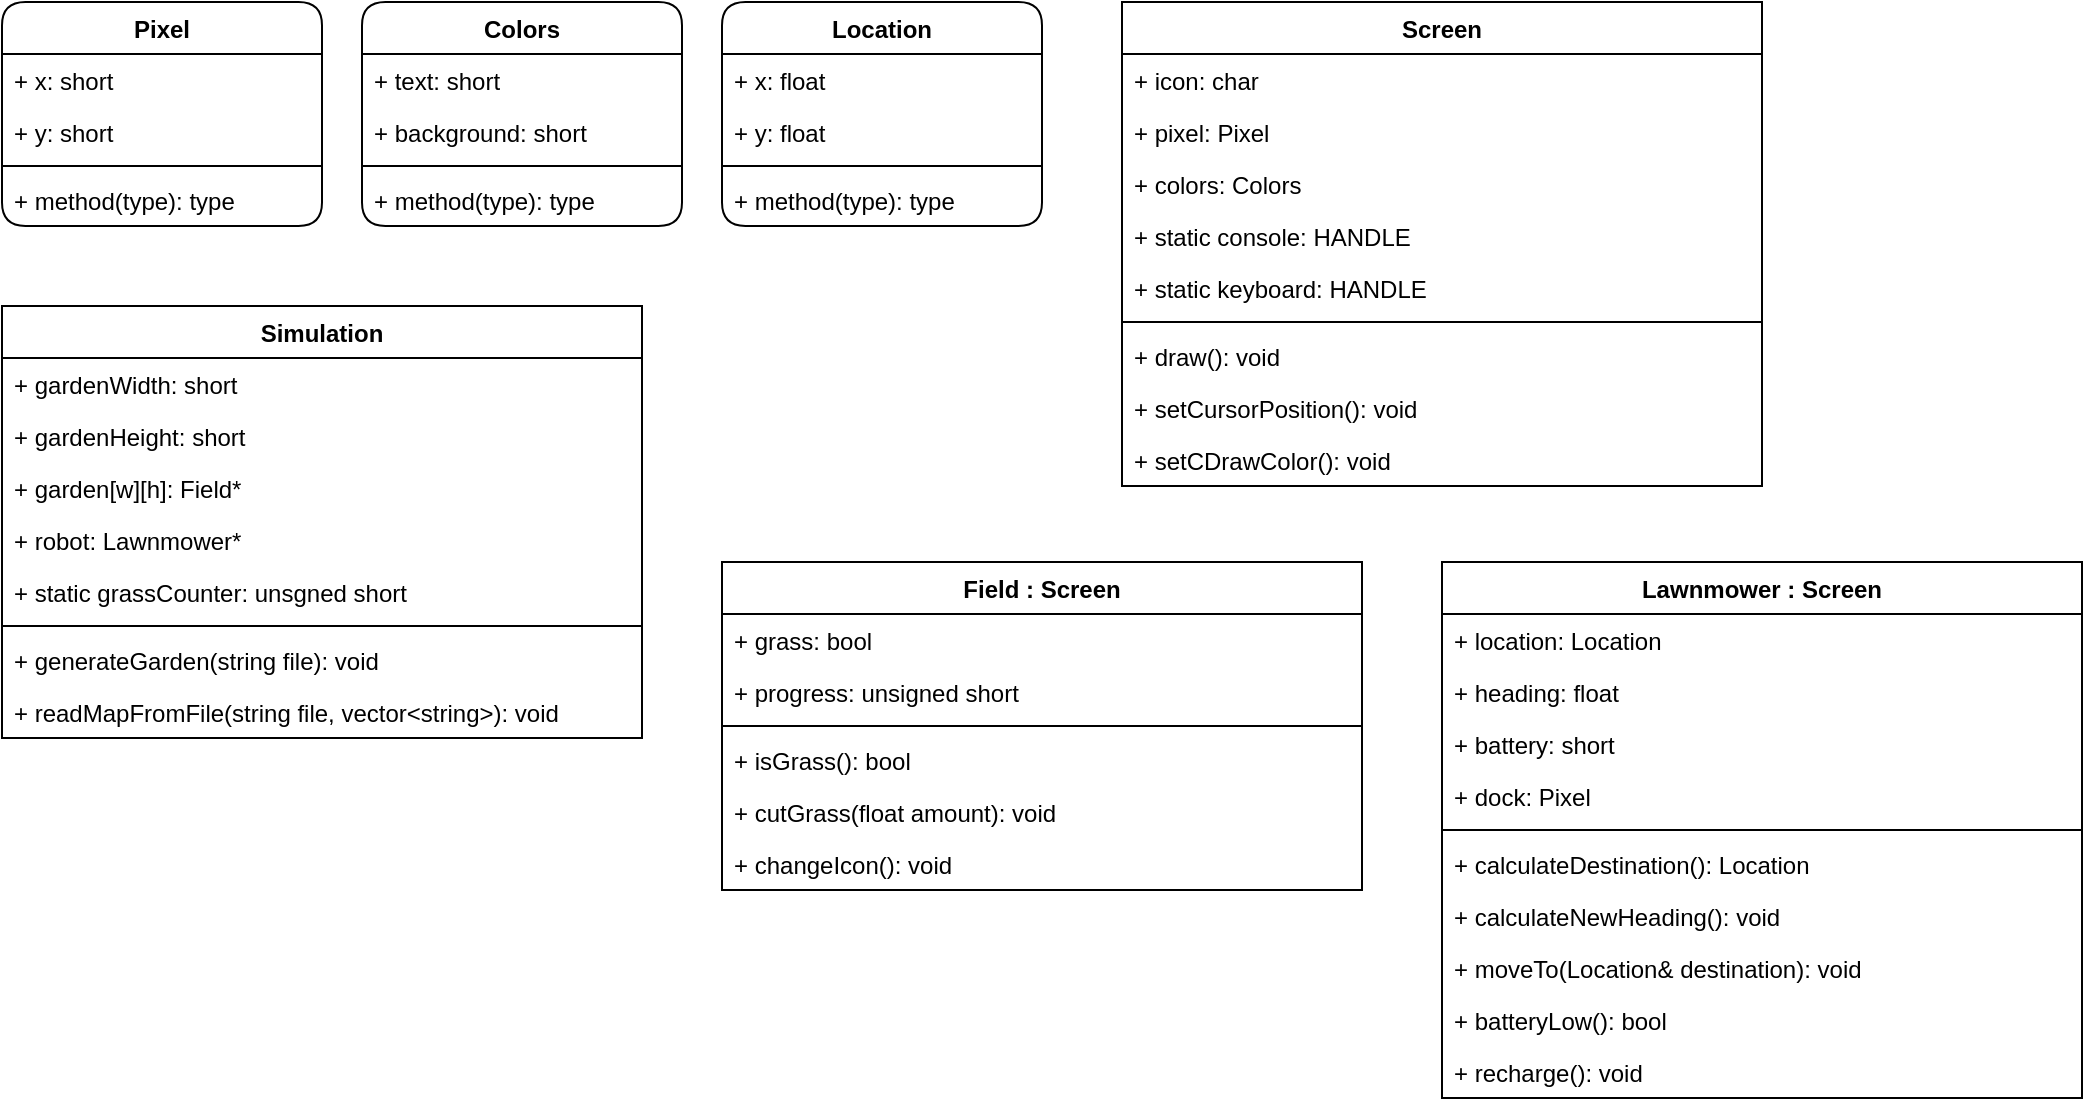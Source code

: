 <mxfile version="20.7.4" type="device"><diagram name="Page-1" id="9f46799a-70d6-7492-0946-bef42562c5a5"><mxGraphModel dx="1246" dy="822" grid="1" gridSize="10" guides="1" tooltips="1" connect="1" arrows="1" fold="1" page="1" pageScale="1" pageWidth="1100" pageHeight="850" background="none" math="0" shadow="0"><root><mxCell id="0"/><mxCell id="1" parent="0"/><mxCell id="ihpN7sSjjYVdaVHBlYNG-5" value="Lawnmower : Screen" style="swimlane;fontStyle=1;align=center;verticalAlign=top;childLayout=stackLayout;horizontal=1;startSize=26;horizontalStack=0;resizeParent=1;resizeParentMax=0;resizeLast=0;collapsible=1;marginBottom=0;" vertex="1" parent="1"><mxGeometry x="760" y="320" width="320" height="268" as="geometry"/></mxCell><mxCell id="ihpN7sSjjYVdaVHBlYNG-6" value="+ location: Location" style="text;strokeColor=none;fillColor=none;align=left;verticalAlign=top;spacingLeft=4;spacingRight=4;overflow=hidden;rotatable=0;points=[[0,0.5],[1,0.5]];portConstraint=eastwest;" vertex="1" parent="ihpN7sSjjYVdaVHBlYNG-5"><mxGeometry y="26" width="320" height="26" as="geometry"/></mxCell><mxCell id="ihpN7sSjjYVdaVHBlYNG-10" value="+ heading: float" style="text;strokeColor=none;fillColor=none;align=left;verticalAlign=top;spacingLeft=4;spacingRight=4;overflow=hidden;rotatable=0;points=[[0,0.5],[1,0.5]];portConstraint=eastwest;" vertex="1" parent="ihpN7sSjjYVdaVHBlYNG-5"><mxGeometry y="52" width="320" height="26" as="geometry"/></mxCell><mxCell id="ihpN7sSjjYVdaVHBlYNG-9" value="+ battery: short" style="text;strokeColor=none;fillColor=none;align=left;verticalAlign=top;spacingLeft=4;spacingRight=4;overflow=hidden;rotatable=0;points=[[0,0.5],[1,0.5]];portConstraint=eastwest;" vertex="1" parent="ihpN7sSjjYVdaVHBlYNG-5"><mxGeometry y="78" width="320" height="26" as="geometry"/></mxCell><mxCell id="ihpN7sSjjYVdaVHBlYNG-57" value="+ dock: Pixel" style="text;strokeColor=none;fillColor=none;align=left;verticalAlign=top;spacingLeft=4;spacingRight=4;overflow=hidden;rotatable=0;points=[[0,0.5],[1,0.5]];portConstraint=eastwest;" vertex="1" parent="ihpN7sSjjYVdaVHBlYNG-5"><mxGeometry y="104" width="320" height="26" as="geometry"/></mxCell><mxCell id="ihpN7sSjjYVdaVHBlYNG-7" value="" style="line;strokeWidth=1;fillColor=none;align=left;verticalAlign=middle;spacingTop=-1;spacingLeft=3;spacingRight=3;rotatable=0;labelPosition=right;points=[];portConstraint=eastwest;strokeColor=inherit;" vertex="1" parent="ihpN7sSjjYVdaVHBlYNG-5"><mxGeometry y="130" width="320" height="8" as="geometry"/></mxCell><mxCell id="ihpN7sSjjYVdaVHBlYNG-8" value="+ calculateDestination(): Location" style="text;strokeColor=none;fillColor=none;align=left;verticalAlign=top;spacingLeft=4;spacingRight=4;overflow=hidden;rotatable=0;points=[[0,0.5],[1,0.5]];portConstraint=eastwest;" vertex="1" parent="ihpN7sSjjYVdaVHBlYNG-5"><mxGeometry y="138" width="320" height="26" as="geometry"/></mxCell><mxCell id="ihpN7sSjjYVdaVHBlYNG-66" value="+ calculateNewHeading(): void" style="text;strokeColor=none;fillColor=none;align=left;verticalAlign=top;spacingLeft=4;spacingRight=4;overflow=hidden;rotatable=0;points=[[0,0.5],[1,0.5]];portConstraint=eastwest;" vertex="1" parent="ihpN7sSjjYVdaVHBlYNG-5"><mxGeometry y="164" width="320" height="26" as="geometry"/></mxCell><mxCell id="ihpN7sSjjYVdaVHBlYNG-65" value="+ moveTo(Location&amp; destination): void" style="text;strokeColor=none;fillColor=none;align=left;verticalAlign=top;spacingLeft=4;spacingRight=4;overflow=hidden;rotatable=0;points=[[0,0.5],[1,0.5]];portConstraint=eastwest;" vertex="1" parent="ihpN7sSjjYVdaVHBlYNG-5"><mxGeometry y="190" width="320" height="26" as="geometry"/></mxCell><mxCell id="ihpN7sSjjYVdaVHBlYNG-67" value="+ batteryLow(): bool" style="text;strokeColor=none;fillColor=none;align=left;verticalAlign=top;spacingLeft=4;spacingRight=4;overflow=hidden;rotatable=0;points=[[0,0.5],[1,0.5]];portConstraint=eastwest;" vertex="1" parent="ihpN7sSjjYVdaVHBlYNG-5"><mxGeometry y="216" width="320" height="26" as="geometry"/></mxCell><mxCell id="ihpN7sSjjYVdaVHBlYNG-70" value="+ recharge(): void" style="text;strokeColor=none;fillColor=none;align=left;verticalAlign=top;spacingLeft=4;spacingRight=4;overflow=hidden;rotatable=0;points=[[0,0.5],[1,0.5]];portConstraint=eastwest;" vertex="1" parent="ihpN7sSjjYVdaVHBlYNG-5"><mxGeometry y="242" width="320" height="26" as="geometry"/></mxCell><mxCell id="ihpN7sSjjYVdaVHBlYNG-23" value="Location" style="swimlane;fontStyle=1;align=center;verticalAlign=top;childLayout=stackLayout;horizontal=1;startSize=26;horizontalStack=0;resizeParent=1;resizeParentMax=0;resizeLast=0;collapsible=1;marginBottom=0;rounded=1;swimlaneLine=1;" vertex="1" parent="1"><mxGeometry x="400" y="40" width="160" height="112" as="geometry"/></mxCell><mxCell id="ihpN7sSjjYVdaVHBlYNG-24" value="+ x: float" style="text;strokeColor=none;fillColor=none;align=left;verticalAlign=top;spacingLeft=4;spacingRight=4;overflow=hidden;rotatable=0;points=[[0,0.5],[1,0.5]];portConstraint=eastwest;" vertex="1" parent="ihpN7sSjjYVdaVHBlYNG-23"><mxGeometry y="26" width="160" height="26" as="geometry"/></mxCell><mxCell id="ihpN7sSjjYVdaVHBlYNG-27" value="+ y: float" style="text;strokeColor=none;fillColor=none;align=left;verticalAlign=top;spacingLeft=4;spacingRight=4;overflow=hidden;rotatable=0;points=[[0,0.5],[1,0.5]];portConstraint=eastwest;" vertex="1" parent="ihpN7sSjjYVdaVHBlYNG-23"><mxGeometry y="52" width="160" height="26" as="geometry"/></mxCell><mxCell id="ihpN7sSjjYVdaVHBlYNG-25" value="" style="line;strokeWidth=1;fillColor=none;align=left;verticalAlign=middle;spacingTop=-1;spacingLeft=3;spacingRight=3;rotatable=0;labelPosition=right;points=[];portConstraint=eastwest;strokeColor=inherit;" vertex="1" parent="ihpN7sSjjYVdaVHBlYNG-23"><mxGeometry y="78" width="160" height="8" as="geometry"/></mxCell><mxCell id="ihpN7sSjjYVdaVHBlYNG-26" value="+ method(type): type" style="text;strokeColor=none;fillColor=none;align=left;verticalAlign=top;spacingLeft=4;spacingRight=4;overflow=hidden;rotatable=0;points=[[0,0.5],[1,0.5]];portConstraint=eastwest;" vertex="1" parent="ihpN7sSjjYVdaVHBlYNG-23"><mxGeometry y="86" width="160" height="26" as="geometry"/></mxCell><mxCell id="ihpN7sSjjYVdaVHBlYNG-36" value="Screen" style="swimlane;fontStyle=1;align=center;verticalAlign=top;childLayout=stackLayout;horizontal=1;startSize=26;horizontalStack=0;resizeParent=1;resizeParentMax=0;resizeLast=0;collapsible=1;marginBottom=0;rounded=0;" vertex="1" parent="1"><mxGeometry x="600" y="40" width="320" height="242" as="geometry"/></mxCell><mxCell id="ihpN7sSjjYVdaVHBlYNG-45" value="+ icon: char" style="text;strokeColor=none;fillColor=none;align=left;verticalAlign=top;spacingLeft=4;spacingRight=4;overflow=hidden;rotatable=0;points=[[0,0.5],[1,0.5]];portConstraint=eastwest;rounded=1;" vertex="1" parent="ihpN7sSjjYVdaVHBlYNG-36"><mxGeometry y="26" width="320" height="26" as="geometry"/></mxCell><mxCell id="ihpN7sSjjYVdaVHBlYNG-37" value="+ pixel: Pixel" style="text;strokeColor=none;fillColor=none;align=left;verticalAlign=top;spacingLeft=4;spacingRight=4;overflow=hidden;rotatable=0;points=[[0,0.5],[1,0.5]];portConstraint=eastwest;rounded=1;" vertex="1" parent="ihpN7sSjjYVdaVHBlYNG-36"><mxGeometry y="52" width="320" height="26" as="geometry"/></mxCell><mxCell id="ihpN7sSjjYVdaVHBlYNG-46" value="+ colors: Colors" style="text;strokeColor=none;fillColor=none;align=left;verticalAlign=top;spacingLeft=4;spacingRight=4;overflow=hidden;rotatable=0;points=[[0,0.5],[1,0.5]];portConstraint=eastwest;rounded=1;" vertex="1" parent="ihpN7sSjjYVdaVHBlYNG-36"><mxGeometry y="78" width="320" height="26" as="geometry"/></mxCell><mxCell id="ihpN7sSjjYVdaVHBlYNG-77" value="+ static console: HANDLE" style="text;strokeColor=none;fillColor=none;align=left;verticalAlign=top;spacingLeft=4;spacingRight=4;overflow=hidden;rotatable=0;points=[[0,0.5],[1,0.5]];portConstraint=eastwest;rounded=1;" vertex="1" parent="ihpN7sSjjYVdaVHBlYNG-36"><mxGeometry y="104" width="320" height="26" as="geometry"/></mxCell><mxCell id="ihpN7sSjjYVdaVHBlYNG-78" value="+ static keyboard: HANDLE" style="text;strokeColor=none;fillColor=none;align=left;verticalAlign=top;spacingLeft=4;spacingRight=4;overflow=hidden;rotatable=0;points=[[0,0.5],[1,0.5]];portConstraint=eastwest;rounded=1;" vertex="1" parent="ihpN7sSjjYVdaVHBlYNG-36"><mxGeometry y="130" width="320" height="26" as="geometry"/></mxCell><mxCell id="ihpN7sSjjYVdaVHBlYNG-38" value="" style="line;strokeWidth=1;fillColor=none;align=left;verticalAlign=middle;spacingTop=-1;spacingLeft=3;spacingRight=3;rotatable=0;labelPosition=right;points=[];portConstraint=eastwest;strokeColor=inherit;rounded=1;" vertex="1" parent="ihpN7sSjjYVdaVHBlYNG-36"><mxGeometry y="156" width="320" height="8" as="geometry"/></mxCell><mxCell id="ihpN7sSjjYVdaVHBlYNG-39" value="+ draw(): void" style="text;strokeColor=none;fillColor=none;align=left;verticalAlign=top;spacingLeft=4;spacingRight=4;overflow=hidden;rotatable=0;points=[[0,0.5],[1,0.5]];portConstraint=eastwest;rounded=1;" vertex="1" parent="ihpN7sSjjYVdaVHBlYNG-36"><mxGeometry y="164" width="320" height="26" as="geometry"/></mxCell><mxCell id="ihpN7sSjjYVdaVHBlYNG-75" value="+ setCursorPosition(): void" style="text;strokeColor=none;fillColor=none;align=left;verticalAlign=top;spacingLeft=4;spacingRight=4;overflow=hidden;rotatable=0;points=[[0,0.5],[1,0.5]];portConstraint=eastwest;rounded=1;" vertex="1" parent="ihpN7sSjjYVdaVHBlYNG-36"><mxGeometry y="190" width="320" height="26" as="geometry"/></mxCell><mxCell id="ihpN7sSjjYVdaVHBlYNG-76" value="+ setCDrawColor(): void" style="text;strokeColor=none;fillColor=none;align=left;verticalAlign=top;spacingLeft=4;spacingRight=4;overflow=hidden;rotatable=0;points=[[0,0.5],[1,0.5]];portConstraint=eastwest;rounded=1;" vertex="1" parent="ihpN7sSjjYVdaVHBlYNG-36"><mxGeometry y="216" width="320" height="26" as="geometry"/></mxCell><mxCell id="ihpN7sSjjYVdaVHBlYNG-40" value="Pixel" style="swimlane;fontStyle=1;align=center;verticalAlign=top;childLayout=stackLayout;horizontal=1;startSize=26;horizontalStack=0;resizeParent=1;resizeParentMax=0;resizeLast=0;collapsible=1;marginBottom=0;rounded=1;" vertex="1" parent="1"><mxGeometry x="40" y="40" width="160" height="112" as="geometry"/></mxCell><mxCell id="ihpN7sSjjYVdaVHBlYNG-41" value="+ x: short" style="text;strokeColor=none;fillColor=none;align=left;verticalAlign=top;spacingLeft=4;spacingRight=4;overflow=hidden;rotatable=0;points=[[0,0.5],[1,0.5]];portConstraint=eastwest;rounded=1;" vertex="1" parent="ihpN7sSjjYVdaVHBlYNG-40"><mxGeometry y="26" width="160" height="26" as="geometry"/></mxCell><mxCell id="ihpN7sSjjYVdaVHBlYNG-44" value="+ y: short" style="text;strokeColor=none;fillColor=none;align=left;verticalAlign=top;spacingLeft=4;spacingRight=4;overflow=hidden;rotatable=0;points=[[0,0.5],[1,0.5]];portConstraint=eastwest;rounded=1;" vertex="1" parent="ihpN7sSjjYVdaVHBlYNG-40"><mxGeometry y="52" width="160" height="26" as="geometry"/></mxCell><mxCell id="ihpN7sSjjYVdaVHBlYNG-42" value="" style="line;strokeWidth=1;fillColor=none;align=left;verticalAlign=middle;spacingTop=-1;spacingLeft=3;spacingRight=3;rotatable=0;labelPosition=right;points=[];portConstraint=eastwest;strokeColor=inherit;rounded=1;" vertex="1" parent="ihpN7sSjjYVdaVHBlYNG-40"><mxGeometry y="78" width="160" height="8" as="geometry"/></mxCell><mxCell id="ihpN7sSjjYVdaVHBlYNG-43" value="+ method(type): type" style="text;strokeColor=none;fillColor=none;align=left;verticalAlign=top;spacingLeft=4;spacingRight=4;overflow=hidden;rotatable=0;points=[[0,0.5],[1,0.5]];portConstraint=eastwest;rounded=1;" vertex="1" parent="ihpN7sSjjYVdaVHBlYNG-40"><mxGeometry y="86" width="160" height="26" as="geometry"/></mxCell><mxCell id="ihpN7sSjjYVdaVHBlYNG-47" value="Colors" style="swimlane;fontStyle=1;align=center;verticalAlign=top;childLayout=stackLayout;horizontal=1;startSize=26;horizontalStack=0;resizeParent=1;resizeParentMax=0;resizeLast=0;collapsible=1;marginBottom=0;rounded=1;" vertex="1" parent="1"><mxGeometry x="220" y="40" width="160" height="112" as="geometry"/></mxCell><mxCell id="ihpN7sSjjYVdaVHBlYNG-48" value="+ text: short" style="text;strokeColor=none;fillColor=none;align=left;verticalAlign=top;spacingLeft=4;spacingRight=4;overflow=hidden;rotatable=0;points=[[0,0.5],[1,0.5]];portConstraint=eastwest;rounded=1;" vertex="1" parent="ihpN7sSjjYVdaVHBlYNG-47"><mxGeometry y="26" width="160" height="26" as="geometry"/></mxCell><mxCell id="ihpN7sSjjYVdaVHBlYNG-51" value="+ background: short" style="text;strokeColor=none;fillColor=none;align=left;verticalAlign=top;spacingLeft=4;spacingRight=4;overflow=hidden;rotatable=0;points=[[0,0.5],[1,0.5]];portConstraint=eastwest;rounded=1;" vertex="1" parent="ihpN7sSjjYVdaVHBlYNG-47"><mxGeometry y="52" width="160" height="26" as="geometry"/></mxCell><mxCell id="ihpN7sSjjYVdaVHBlYNG-49" value="" style="line;strokeWidth=1;fillColor=none;align=left;verticalAlign=middle;spacingTop=-1;spacingLeft=3;spacingRight=3;rotatable=0;labelPosition=right;points=[];portConstraint=eastwest;strokeColor=inherit;rounded=1;" vertex="1" parent="ihpN7sSjjYVdaVHBlYNG-47"><mxGeometry y="78" width="160" height="8" as="geometry"/></mxCell><mxCell id="ihpN7sSjjYVdaVHBlYNG-50" value="+ method(type): type" style="text;strokeColor=none;fillColor=none;align=left;verticalAlign=top;spacingLeft=4;spacingRight=4;overflow=hidden;rotatable=0;points=[[0,0.5],[1,0.5]];portConstraint=eastwest;rounded=1;" vertex="1" parent="ihpN7sSjjYVdaVHBlYNG-47"><mxGeometry y="86" width="160" height="26" as="geometry"/></mxCell><mxCell id="ihpN7sSjjYVdaVHBlYNG-52" value="Simulation" style="swimlane;fontStyle=1;align=center;verticalAlign=top;childLayout=stackLayout;horizontal=1;startSize=26;horizontalStack=0;resizeParent=1;resizeParentMax=0;resizeLast=0;collapsible=1;marginBottom=0;rounded=0;" vertex="1" parent="1"><mxGeometry x="40" y="192" width="320" height="216" as="geometry"/></mxCell><mxCell id="ihpN7sSjjYVdaVHBlYNG-71" value="+ gardenWidth: short" style="text;strokeColor=none;fillColor=none;align=left;verticalAlign=top;spacingLeft=4;spacingRight=4;overflow=hidden;rotatable=0;points=[[0,0.5],[1,0.5]];portConstraint=eastwest;rounded=1;" vertex="1" parent="ihpN7sSjjYVdaVHBlYNG-52"><mxGeometry y="26" width="320" height="26" as="geometry"/></mxCell><mxCell id="ihpN7sSjjYVdaVHBlYNG-72" value="+ gardenHeight: short" style="text;strokeColor=none;fillColor=none;align=left;verticalAlign=top;spacingLeft=4;spacingRight=4;overflow=hidden;rotatable=0;points=[[0,0.5],[1,0.5]];portConstraint=eastwest;rounded=1;" vertex="1" parent="ihpN7sSjjYVdaVHBlYNG-52"><mxGeometry y="52" width="320" height="26" as="geometry"/></mxCell><mxCell id="ihpN7sSjjYVdaVHBlYNG-53" value="+ garden[w][h]: Field*" style="text;strokeColor=none;fillColor=none;align=left;verticalAlign=top;spacingLeft=4;spacingRight=4;overflow=hidden;rotatable=0;points=[[0,0.5],[1,0.5]];portConstraint=eastwest;rounded=1;" vertex="1" parent="ihpN7sSjjYVdaVHBlYNG-52"><mxGeometry y="78" width="320" height="26" as="geometry"/></mxCell><mxCell id="ihpN7sSjjYVdaVHBlYNG-56" value="+ robot: Lawnmower*" style="text;strokeColor=none;fillColor=none;align=left;verticalAlign=top;spacingLeft=4;spacingRight=4;overflow=hidden;rotatable=0;points=[[0,0.5],[1,0.5]];portConstraint=eastwest;rounded=1;" vertex="1" parent="ihpN7sSjjYVdaVHBlYNG-52"><mxGeometry y="104" width="320" height="26" as="geometry"/></mxCell><mxCell id="ihpN7sSjjYVdaVHBlYNG-64" value="+ static grassCounter: unsgned short" style="text;strokeColor=none;fillColor=none;align=left;verticalAlign=top;spacingLeft=4;spacingRight=4;overflow=hidden;rotatable=0;points=[[0,0.5],[1,0.5]];portConstraint=eastwest;rounded=1;" vertex="1" parent="ihpN7sSjjYVdaVHBlYNG-52"><mxGeometry y="130" width="320" height="26" as="geometry"/></mxCell><mxCell id="ihpN7sSjjYVdaVHBlYNG-54" value="" style="line;strokeWidth=1;fillColor=none;align=left;verticalAlign=middle;spacingTop=-1;spacingLeft=3;spacingRight=3;rotatable=0;labelPosition=right;points=[];portConstraint=eastwest;strokeColor=inherit;rounded=1;" vertex="1" parent="ihpN7sSjjYVdaVHBlYNG-52"><mxGeometry y="156" width="320" height="8" as="geometry"/></mxCell><mxCell id="ihpN7sSjjYVdaVHBlYNG-55" value="+ generateGarden(string file): void" style="text;strokeColor=none;fillColor=none;align=left;verticalAlign=top;spacingLeft=4;spacingRight=4;overflow=hidden;rotatable=0;points=[[0,0.5],[1,0.5]];portConstraint=eastwest;rounded=1;" vertex="1" parent="ihpN7sSjjYVdaVHBlYNG-52"><mxGeometry y="164" width="320" height="26" as="geometry"/></mxCell><mxCell id="ihpN7sSjjYVdaVHBlYNG-73" value="+ readMapFromFile(string file, vector&lt;string&gt;): void" style="text;strokeColor=none;fillColor=none;align=left;verticalAlign=top;spacingLeft=4;spacingRight=4;overflow=hidden;rotatable=0;points=[[0,0.5],[1,0.5]];portConstraint=eastwest;rounded=1;" vertex="1" parent="ihpN7sSjjYVdaVHBlYNG-52"><mxGeometry y="190" width="320" height="26" as="geometry"/></mxCell><mxCell id="ihpN7sSjjYVdaVHBlYNG-58" value="Field : Screen" style="swimlane;fontStyle=1;align=center;verticalAlign=top;childLayout=stackLayout;horizontal=1;startSize=26;horizontalStack=0;resizeParent=1;resizeParentMax=0;resizeLast=0;collapsible=1;marginBottom=0;rounded=0;" vertex="1" parent="1"><mxGeometry x="400" y="320" width="320" height="164" as="geometry"/></mxCell><mxCell id="ihpN7sSjjYVdaVHBlYNG-59" value="+ grass: bool" style="text;strokeColor=none;fillColor=none;align=left;verticalAlign=top;spacingLeft=4;spacingRight=4;overflow=hidden;rotatable=0;points=[[0,0.5],[1,0.5]];portConstraint=eastwest;rounded=1;" vertex="1" parent="ihpN7sSjjYVdaVHBlYNG-58"><mxGeometry y="26" width="320" height="26" as="geometry"/></mxCell><mxCell id="ihpN7sSjjYVdaVHBlYNG-68" value="+ progress: unsigned short" style="text;strokeColor=none;fillColor=none;align=left;verticalAlign=top;spacingLeft=4;spacingRight=4;overflow=hidden;rotatable=0;points=[[0,0.5],[1,0.5]];portConstraint=eastwest;rounded=1;" vertex="1" parent="ihpN7sSjjYVdaVHBlYNG-58"><mxGeometry y="52" width="320" height="26" as="geometry"/></mxCell><mxCell id="ihpN7sSjjYVdaVHBlYNG-60" value="" style="line;strokeWidth=1;fillColor=none;align=left;verticalAlign=middle;spacingTop=-1;spacingLeft=3;spacingRight=3;rotatable=0;labelPosition=right;points=[];portConstraint=eastwest;strokeColor=inherit;rounded=1;" vertex="1" parent="ihpN7sSjjYVdaVHBlYNG-58"><mxGeometry y="78" width="320" height="8" as="geometry"/></mxCell><mxCell id="ihpN7sSjjYVdaVHBlYNG-62" value="+ isGrass(): bool" style="text;strokeColor=none;fillColor=none;align=left;verticalAlign=top;spacingLeft=4;spacingRight=4;overflow=hidden;rotatable=0;points=[[0,0.5],[1,0.5]];portConstraint=eastwest;rounded=1;" vertex="1" parent="ihpN7sSjjYVdaVHBlYNG-58"><mxGeometry y="86" width="320" height="26" as="geometry"/></mxCell><mxCell id="ihpN7sSjjYVdaVHBlYNG-61" value="+ cutGrass(float amount): void" style="text;strokeColor=none;fillColor=none;align=left;verticalAlign=top;spacingLeft=4;spacingRight=4;overflow=hidden;rotatable=0;points=[[0,0.5],[1,0.5]];portConstraint=eastwest;rounded=1;" vertex="1" parent="ihpN7sSjjYVdaVHBlYNG-58"><mxGeometry y="112" width="320" height="26" as="geometry"/></mxCell><mxCell id="ihpN7sSjjYVdaVHBlYNG-63" value="+ changeIcon(): void" style="text;strokeColor=none;fillColor=none;align=left;verticalAlign=top;spacingLeft=4;spacingRight=4;overflow=hidden;rotatable=0;points=[[0,0.5],[1,0.5]];portConstraint=eastwest;rounded=1;" vertex="1" parent="ihpN7sSjjYVdaVHBlYNG-58"><mxGeometry y="138" width="320" height="26" as="geometry"/></mxCell></root></mxGraphModel></diagram></mxfile>